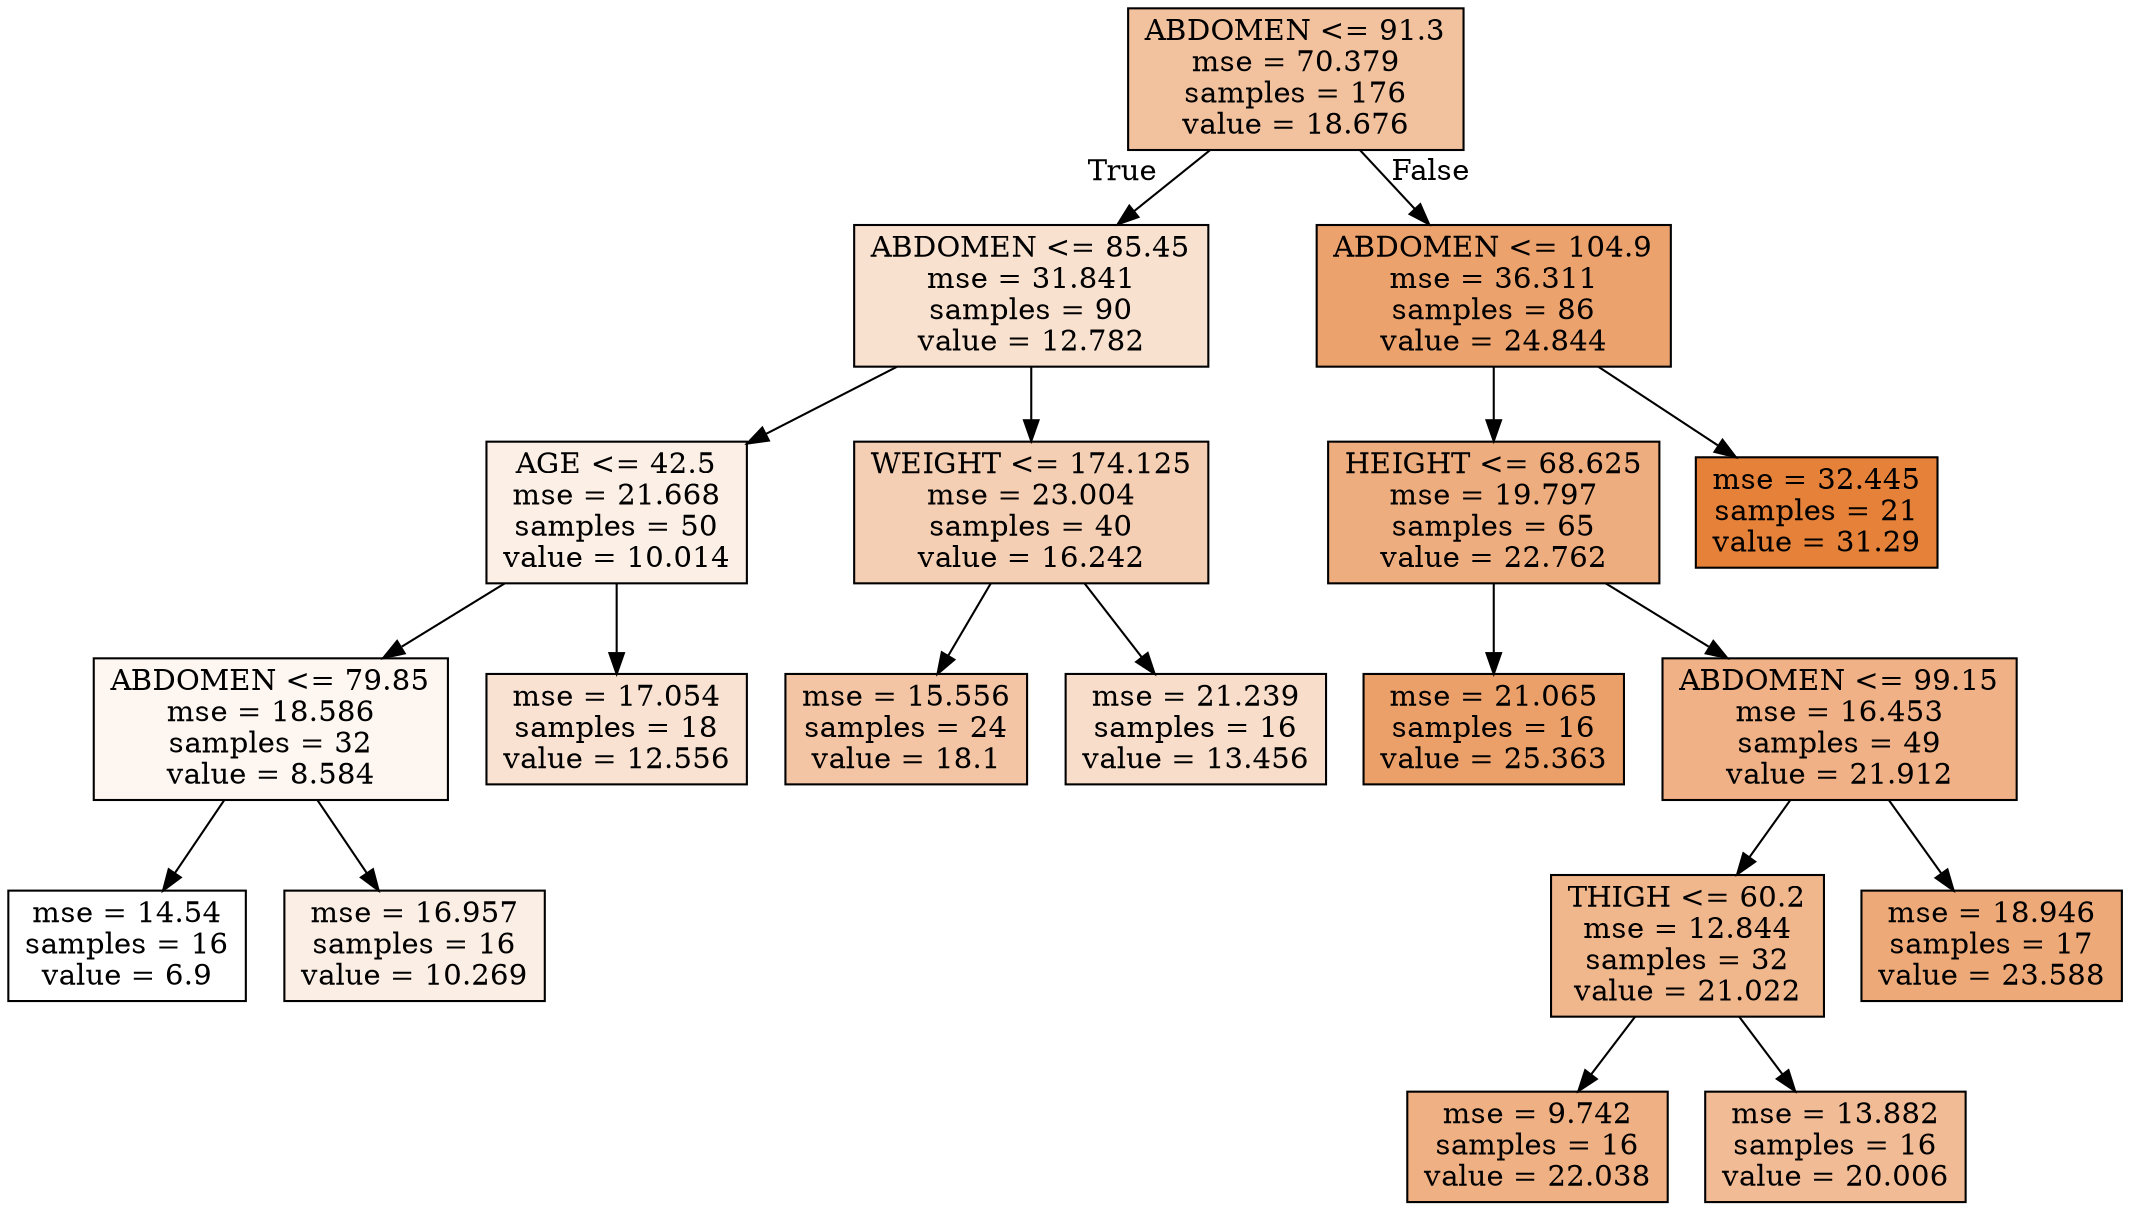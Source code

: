 digraph Tree {
node [shape=box, style="filled", color="black"] ;
0 [label="ABDOMEN <= 91.3\nmse = 70.379\nsamples = 176\nvalue = 18.676", fillcolor="#f2c29f"] ;
1 [label="ABDOMEN <= 85.45\nmse = 31.841\nsamples = 90\nvalue = 12.782", fillcolor="#f9e1cf"] ;
0 -> 1 [labeldistance=2.5, labelangle=45, headlabel="True"] ;
2 [label="AGE <= 42.5\nmse = 21.668\nsamples = 50\nvalue = 10.014", fillcolor="#fcefe6"] ;
1 -> 2 ;
3 [label="ABDOMEN <= 79.85\nmse = 18.586\nsamples = 32\nvalue = 8.584", fillcolor="#fdf6f1"] ;
2 -> 3 ;
4 [label="mse = 14.54\nsamples = 16\nvalue = 6.9", fillcolor="#ffffff"] ;
3 -> 4 ;
5 [label="mse = 16.957\nsamples = 16\nvalue = 10.269", fillcolor="#fbeee4"] ;
3 -> 5 ;
6 [label="mse = 17.054\nsamples = 18\nvalue = 12.556", fillcolor="#f9e2d1"] ;
2 -> 6 ;
7 [label="WEIGHT <= 174.125\nmse = 23.004\nsamples = 40\nvalue = 16.242", fillcolor="#f5cfb3"] ;
1 -> 7 ;
8 [label="mse = 15.556\nsamples = 24\nvalue = 18.1", fillcolor="#f3c5a4"] ;
7 -> 8 ;
9 [label="mse = 21.239\nsamples = 16\nvalue = 13.456", fillcolor="#f8ddca"] ;
7 -> 9 ;
10 [label="ABDOMEN <= 104.9\nmse = 36.311\nsamples = 86\nvalue = 24.844", fillcolor="#eca26d"] ;
0 -> 10 [labeldistance=2.5, labelangle=-45, headlabel="False"] ;
11 [label="HEIGHT <= 68.625\nmse = 19.797\nsamples = 65\nvalue = 22.762", fillcolor="#eead7e"] ;
10 -> 11 ;
12 [label="mse = 21.065\nsamples = 16\nvalue = 25.363", fillcolor="#eba069"] ;
11 -> 12 ;
13 [label="ABDOMEN <= 99.15\nmse = 16.453\nsamples = 49\nvalue = 21.912", fillcolor="#efb185"] ;
11 -> 13 ;
14 [label="THIGH <= 60.2\nmse = 12.844\nsamples = 32\nvalue = 21.022", fillcolor="#f0b68c"] ;
13 -> 14 ;
15 [label="mse = 9.742\nsamples = 16\nvalue = 22.038", fillcolor="#efb184"] ;
14 -> 15 ;
16 [label="mse = 13.882\nsamples = 16\nvalue = 20.006", fillcolor="#f1bb95"] ;
14 -> 16 ;
17 [label="mse = 18.946\nsamples = 17\nvalue = 23.588", fillcolor="#eda978"] ;
13 -> 17 ;
18 [label="mse = 32.445\nsamples = 21\nvalue = 31.29", fillcolor="#e58139"] ;
10 -> 18 ;
}